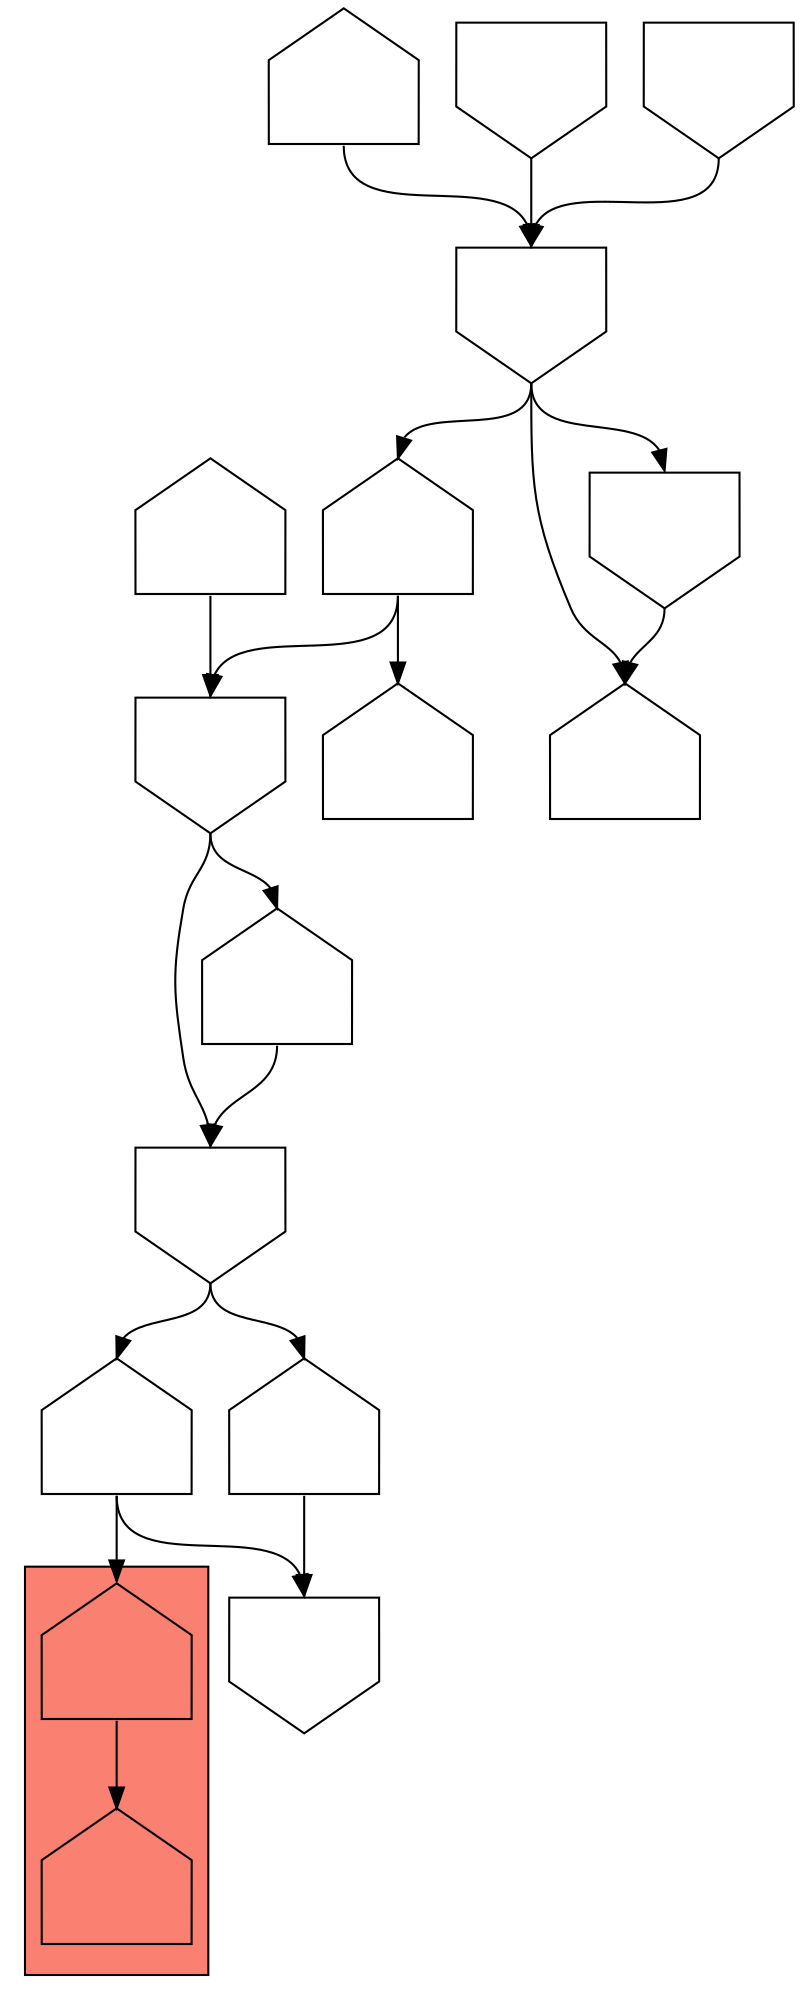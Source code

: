 digraph asm {
	edge [headport=n,tailport=s];
subgraph cluster_C11260_6345 {
	11260 [label="",height=1,width=1,shape=house];
	6345 [label="",height=1,width=1,shape=house];
	style=filled;
	fillcolor=salmon;
}
	2559 [label="",height=1,width=1,shape=house];
	1386 [label="",height=1,width=1,shape=invhouse];
	20638 [label="",height=1,width=1,shape=house];
	1493 [label="",height=1,width=1,shape=invhouse];
	4040 [label="",height=1,width=1,shape=invhouse];
	14316 [label="",height=1,width=1,shape=house];
	3221 [label="",height=1,width=1,shape=house];
	3589 [label="",height=1,width=1,shape=house];
	18172 [label="",height=1,width=1,shape=house];
	12939 [label="",height=1,width=1,shape=invhouse];
	5082 [label="",height=1,width=1,shape=house];
	5549 [label="",height=1,width=1,shape=invhouse];
	4436 [label="",height=1,width=1,shape=house];
	6150 [label="",height=1,width=1,shape=invhouse];
	11669 [label="",height=1,width=1,shape=invhouse];
	11260 -> 6345
	2559 -> 1386
	2559 -> 11260
	20638 -> 1386
	1493 -> 2559
	1493 -> 20638
	4040 -> 1493
	4040 -> 14316
	14316 -> 1493
	3221 -> 4040
	3589 -> 4040
	3589 -> 18172
	12939 -> 3589
	12939 -> 5082
	12939 -> 5549
	5549 -> 5082
	4436 -> 12939
	6150 -> 12939
	11669 -> 12939
}